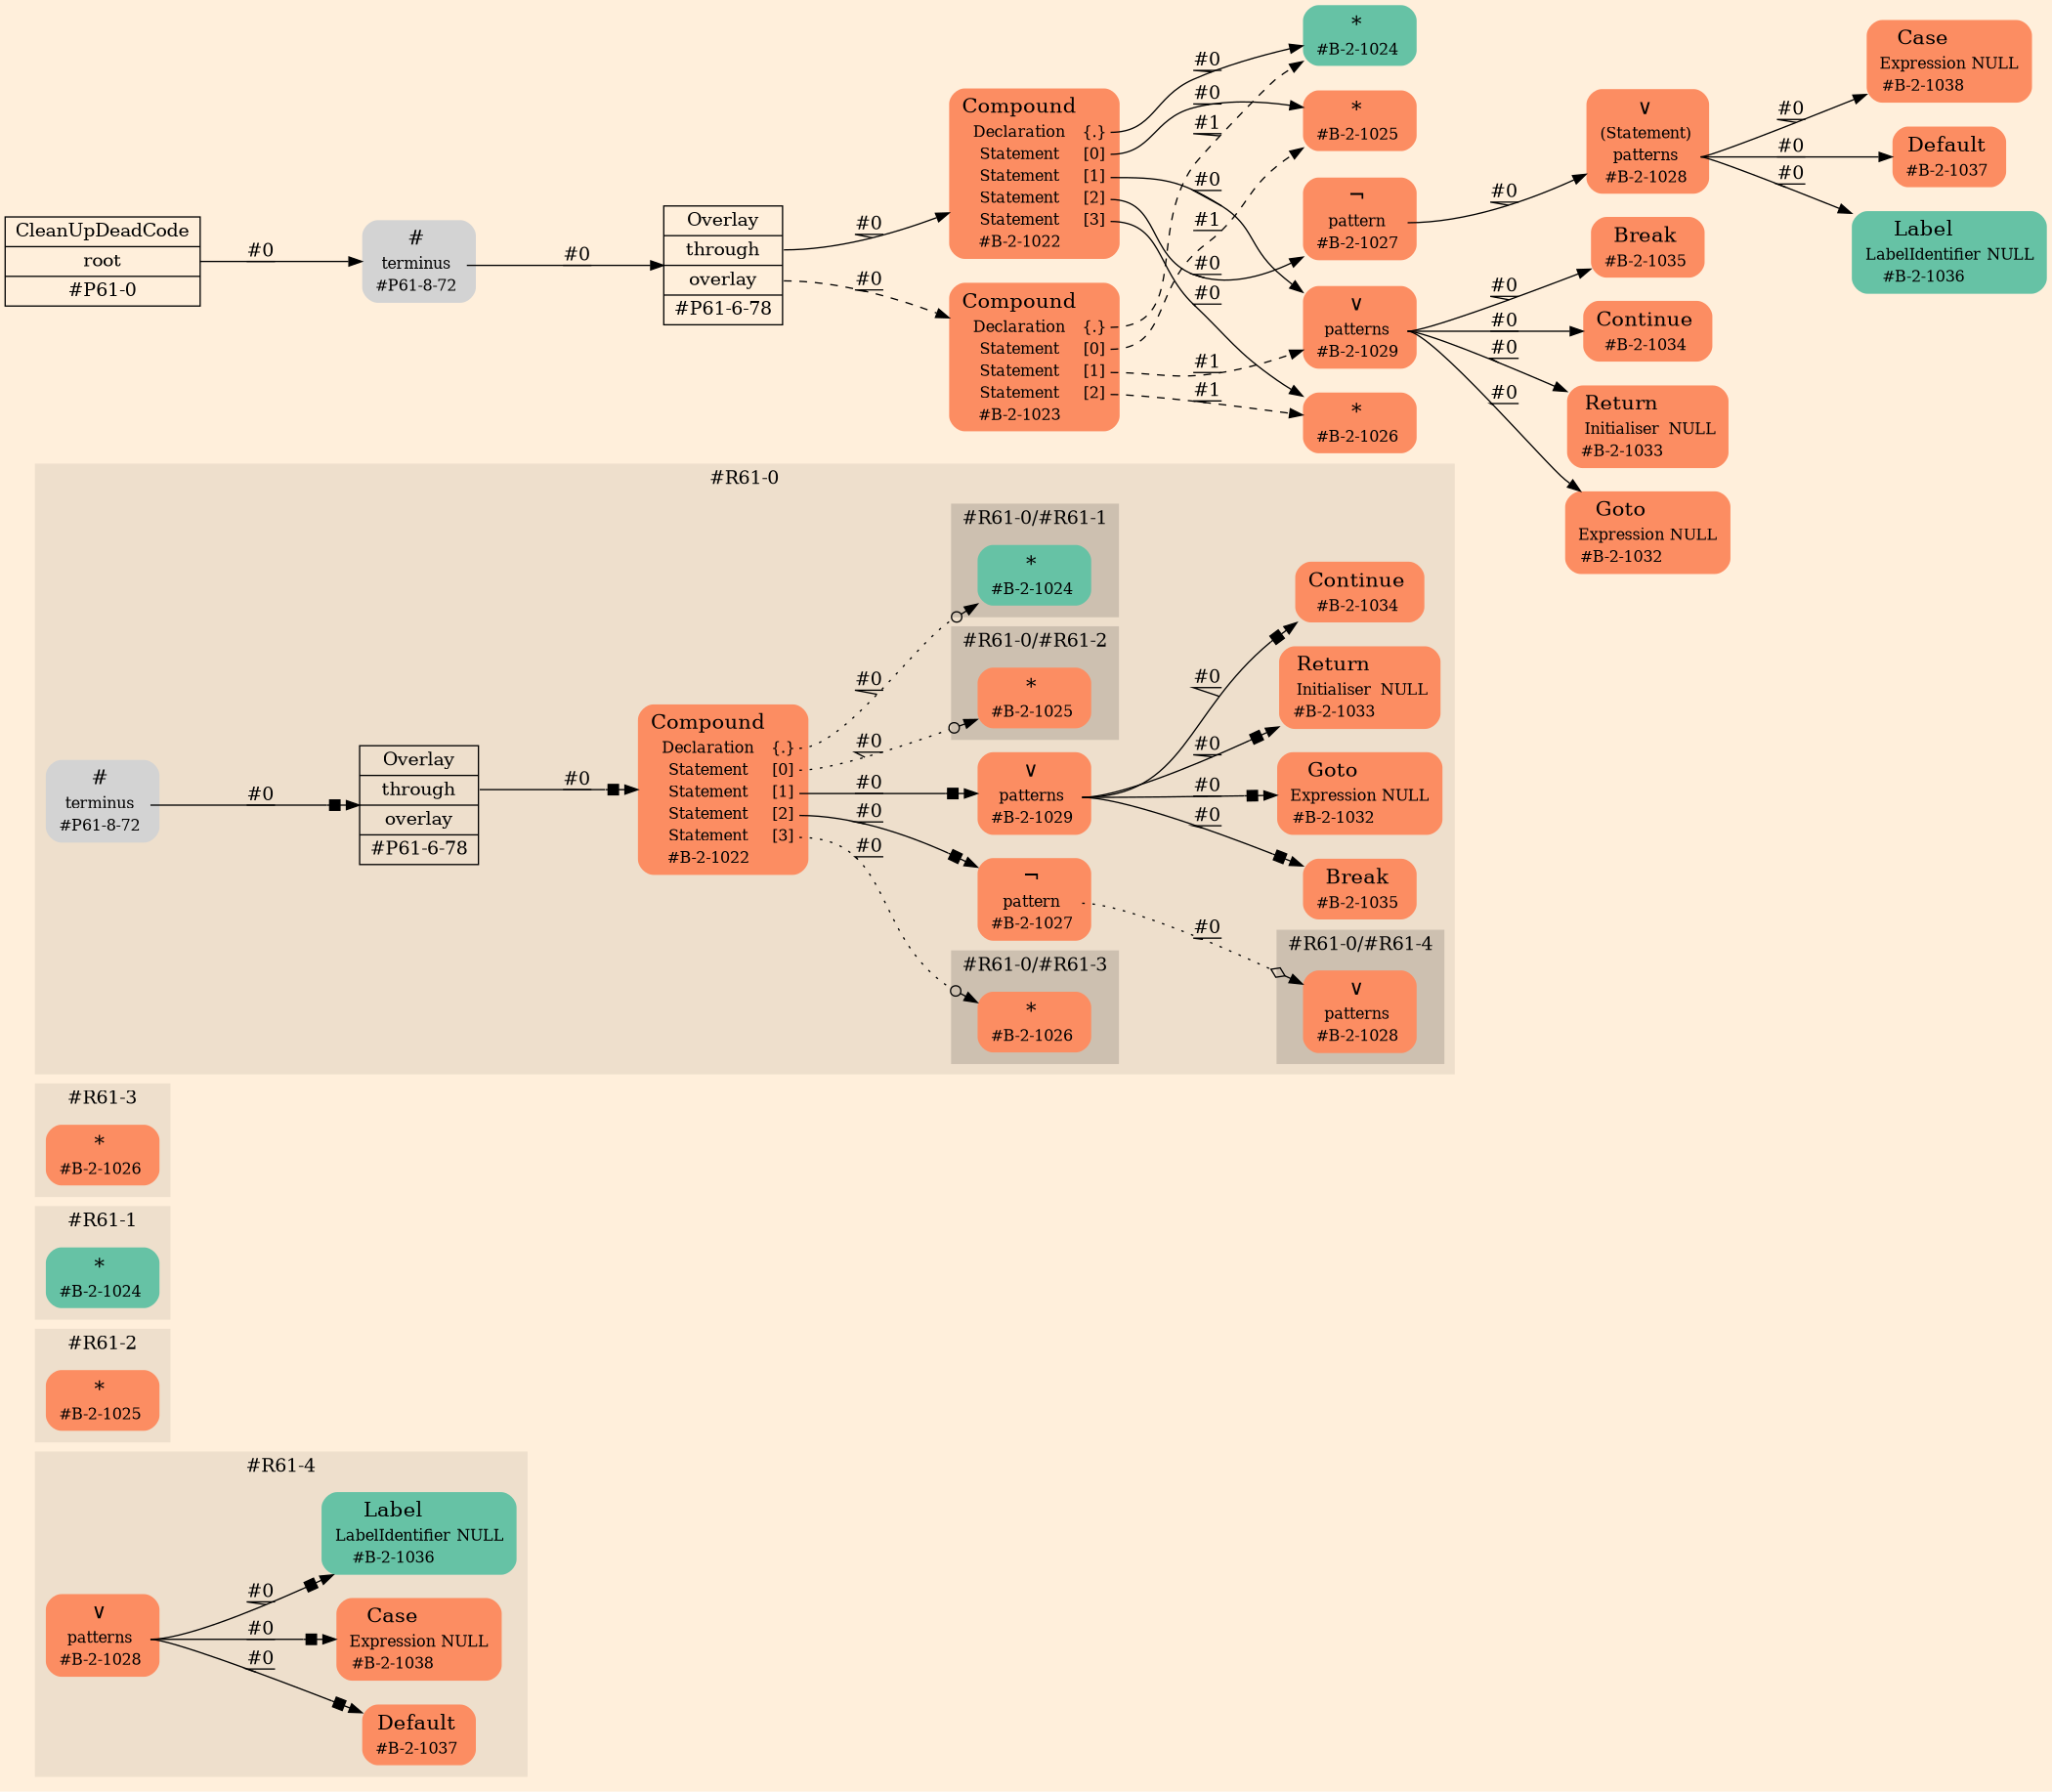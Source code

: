 digraph Inferno {
graph [
    rankdir = "LR"
    ranksep = 1.0
    size = "14,20"
    bgcolor = antiquewhite1
    color = black
    fontcolor = black
];
node [
];

// -------------------- figure #R61-4 --------------------
subgraph "cluster#R61-4" {
    label = "#R61-4"
    style = "filled"
    color = antiquewhite2
    "#R61-4/#B-2-1036" [
        shape = "plaintext"
        fillcolor = "/set28/1"
        label = <<TABLE BORDER="0" CELLBORDER="0" CELLSPACING="0">
         <TR><TD><FONT POINT-SIZE="16.0">Label</FONT></TD><TD></TD></TR>
         <TR><TD>LabelIdentifier</TD><TD PORT="port0">NULL</TD></TR>
         <TR><TD>#B-2-1036</TD><TD PORT="port1"></TD></TR>
        </TABLE>>
        style = "rounded,filled"
        fontsize = "12"
    ];
    
    "#R61-4/#B-2-1037" [
        shape = "plaintext"
        fillcolor = "/set28/2"
        label = <<TABLE BORDER="0" CELLBORDER="0" CELLSPACING="0">
         <TR><TD><FONT POINT-SIZE="16.0">Default</FONT></TD><TD></TD></TR>
         <TR><TD>#B-2-1037</TD><TD PORT="port0"></TD></TR>
        </TABLE>>
        style = "rounded,filled"
        fontsize = "12"
    ];
    
    "#R61-4/#B-2-1028" [
        shape = "plaintext"
        fillcolor = "/set28/2"
        label = <<TABLE BORDER="0" CELLBORDER="0" CELLSPACING="0">
         <TR><TD><FONT POINT-SIZE="16.0">∨</FONT></TD><TD></TD></TR>
         <TR><TD>patterns</TD><TD PORT="port0"></TD></TR>
         <TR><TD>#B-2-1028</TD><TD PORT="port1"></TD></TR>
        </TABLE>>
        style = "rounded,filled"
        fontsize = "12"
    ];
    
    "#R61-4/#B-2-1038" [
        shape = "plaintext"
        fillcolor = "/set28/2"
        label = <<TABLE BORDER="0" CELLBORDER="0" CELLSPACING="0">
         <TR><TD><FONT POINT-SIZE="16.0">Case</FONT></TD><TD></TD></TR>
         <TR><TD>Expression</TD><TD PORT="port0">NULL</TD></TR>
         <TR><TD>#B-2-1038</TD><TD PORT="port1"></TD></TR>
        </TABLE>>
        style = "rounded,filled"
        fontsize = "12"
    ];
    
}


// -------------------- figure #R61-2 --------------------
subgraph "cluster#R61-2" {
    label = "#R61-2"
    style = "filled"
    color = antiquewhite2
    "#R61-2/#B-2-1025" [
        shape = "plaintext"
        fillcolor = "/set28/2"
        label = <<TABLE BORDER="0" CELLBORDER="0" CELLSPACING="0">
         <TR><TD><FONT POINT-SIZE="16.0">*</FONT></TD><TD></TD></TR>
         <TR><TD>#B-2-1025</TD><TD PORT="port0"></TD></TR>
        </TABLE>>
        style = "rounded,filled"
        fontsize = "12"
    ];
    
}


// -------------------- figure #R61-1 --------------------
subgraph "cluster#R61-1" {
    label = "#R61-1"
    style = "filled"
    color = antiquewhite2
    "#R61-1/#B-2-1024" [
        shape = "plaintext"
        fillcolor = "/set28/1"
        label = <<TABLE BORDER="0" CELLBORDER="0" CELLSPACING="0">
         <TR><TD><FONT POINT-SIZE="16.0">*</FONT></TD><TD></TD></TR>
         <TR><TD>#B-2-1024</TD><TD PORT="port0"></TD></TR>
        </TABLE>>
        style = "rounded,filled"
        fontsize = "12"
    ];
    
}


// -------------------- figure #R61-3 --------------------
subgraph "cluster#R61-3" {
    label = "#R61-3"
    style = "filled"
    color = antiquewhite2
    "#R61-3/#B-2-1026" [
        shape = "plaintext"
        fillcolor = "/set28/2"
        label = <<TABLE BORDER="0" CELLBORDER="0" CELLSPACING="0">
         <TR><TD><FONT POINT-SIZE="16.0">*</FONT></TD><TD></TD></TR>
         <TR><TD>#B-2-1026</TD><TD PORT="port0"></TD></TR>
        </TABLE>>
        style = "rounded,filled"
        fontsize = "12"
    ];
    
}


// -------------------- figure #R61-0 --------------------
subgraph "cluster#R61-0" {
    label = "#R61-0"
    style = "filled"
    color = antiquewhite2
    "#R61-0/#B-2-1027" [
        shape = "plaintext"
        fillcolor = "/set28/2"
        label = <<TABLE BORDER="0" CELLBORDER="0" CELLSPACING="0">
         <TR><TD><FONT POINT-SIZE="16.0">¬</FONT></TD><TD></TD></TR>
         <TR><TD>pattern</TD><TD PORT="port0"></TD></TR>
         <TR><TD>#B-2-1027</TD><TD PORT="port1"></TD></TR>
        </TABLE>>
        style = "rounded,filled"
        fontsize = "12"
    ];
    
    "#R61-0/#B-2-1032" [
        shape = "plaintext"
        fillcolor = "/set28/2"
        label = <<TABLE BORDER="0" CELLBORDER="0" CELLSPACING="0">
         <TR><TD><FONT POINT-SIZE="16.0">Goto</FONT></TD><TD></TD></TR>
         <TR><TD>Expression</TD><TD PORT="port0">NULL</TD></TR>
         <TR><TD>#B-2-1032</TD><TD PORT="port1"></TD></TR>
        </TABLE>>
        style = "rounded,filled"
        fontsize = "12"
    ];
    
    "#R61-0/#B-2-1033" [
        shape = "plaintext"
        fillcolor = "/set28/2"
        label = <<TABLE BORDER="0" CELLBORDER="0" CELLSPACING="0">
         <TR><TD><FONT POINT-SIZE="16.0">Return</FONT></TD><TD></TD></TR>
         <TR><TD>Initialiser</TD><TD PORT="port0">NULL</TD></TR>
         <TR><TD>#B-2-1033</TD><TD PORT="port1"></TD></TR>
        </TABLE>>
        style = "rounded,filled"
        fontsize = "12"
    ];
    
    "#R61-0/#B-2-1034" [
        shape = "plaintext"
        fillcolor = "/set28/2"
        label = <<TABLE BORDER="0" CELLBORDER="0" CELLSPACING="0">
         <TR><TD><FONT POINT-SIZE="16.0">Continue</FONT></TD><TD></TD></TR>
         <TR><TD>#B-2-1034</TD><TD PORT="port0"></TD></TR>
        </TABLE>>
        style = "rounded,filled"
        fontsize = "12"
    ];
    
    "#R61-0/#P61-6-78" [
        shape = "record"
        fillcolor = antiquewhite2
        label = "<fixed> Overlay | <port0> through | <port1> overlay | <port2> #P61-6-78"
        style = "filled"
        fontsize = "14"
        color = black
        fontcolor = black
    ];
    
    "#R61-0/#P61-8-72" [
        shape = "plaintext"
        label = <<TABLE BORDER="0" CELLBORDER="0" CELLSPACING="0">
         <TR><TD><FONT POINT-SIZE="16.0">#</FONT></TD><TD></TD></TR>
         <TR><TD>terminus</TD><TD PORT="port0"></TD></TR>
         <TR><TD>#P61-8-72</TD><TD PORT="port1"></TD></TR>
        </TABLE>>
        style = "rounded,filled"
        fontsize = "12"
    ];
    
    "#R61-0/#B-2-1022" [
        shape = "plaintext"
        fillcolor = "/set28/2"
        label = <<TABLE BORDER="0" CELLBORDER="0" CELLSPACING="0">
         <TR><TD><FONT POINT-SIZE="16.0">Compound</FONT></TD><TD></TD></TR>
         <TR><TD>Declaration</TD><TD PORT="port0">{.}</TD></TR>
         <TR><TD>Statement</TD><TD PORT="port1">[0]</TD></TR>
         <TR><TD>Statement</TD><TD PORT="port2">[1]</TD></TR>
         <TR><TD>Statement</TD><TD PORT="port3">[2]</TD></TR>
         <TR><TD>Statement</TD><TD PORT="port4">[3]</TD></TR>
         <TR><TD>#B-2-1022</TD><TD PORT="port5"></TD></TR>
        </TABLE>>
        style = "rounded,filled"
        fontsize = "12"
    ];
    
    "#R61-0/#B-2-1029" [
        shape = "plaintext"
        fillcolor = "/set28/2"
        label = <<TABLE BORDER="0" CELLBORDER="0" CELLSPACING="0">
         <TR><TD><FONT POINT-SIZE="16.0">∨</FONT></TD><TD></TD></TR>
         <TR><TD>patterns</TD><TD PORT="port0"></TD></TR>
         <TR><TD>#B-2-1029</TD><TD PORT="port1"></TD></TR>
        </TABLE>>
        style = "rounded,filled"
        fontsize = "12"
    ];
    
    "#R61-0/#B-2-1035" [
        shape = "plaintext"
        fillcolor = "/set28/2"
        label = <<TABLE BORDER="0" CELLBORDER="0" CELLSPACING="0">
         <TR><TD><FONT POINT-SIZE="16.0">Break</FONT></TD><TD></TD></TR>
         <TR><TD>#B-2-1035</TD><TD PORT="port0"></TD></TR>
        </TABLE>>
        style = "rounded,filled"
        fontsize = "12"
    ];
    
    subgraph "cluster#R61-0/#R61-3" {
        label = "#R61-0/#R61-3"
        style = "filled"
        color = antiquewhite3
        "#R61-0/#0/#B-2-1026" [
            shape = "plaintext"
            fillcolor = "/set28/2"
            label = <<TABLE BORDER="0" CELLBORDER="0" CELLSPACING="0">
             <TR><TD><FONT POINT-SIZE="16.0">*</FONT></TD><TD></TD></TR>
             <TR><TD>#B-2-1026</TD><TD PORT="port0"></TD></TR>
            </TABLE>>
            style = "rounded,filled"
            fontsize = "12"
        ];
        
    }
    
    subgraph "cluster#R61-0/#R61-1" {
        label = "#R61-0/#R61-1"
        style = "filled"
        color = antiquewhite3
        "#R61-0/#0/#B-2-1024" [
            shape = "plaintext"
            fillcolor = "/set28/1"
            label = <<TABLE BORDER="0" CELLBORDER="0" CELLSPACING="0">
             <TR><TD><FONT POINT-SIZE="16.0">*</FONT></TD><TD></TD></TR>
             <TR><TD>#B-2-1024</TD><TD PORT="port0"></TD></TR>
            </TABLE>>
            style = "rounded,filled"
            fontsize = "12"
        ];
        
    }
    
    subgraph "cluster#R61-0/#R61-2" {
        label = "#R61-0/#R61-2"
        style = "filled"
        color = antiquewhite3
        "#R61-0/#0/#B-2-1025" [
            shape = "plaintext"
            fillcolor = "/set28/2"
            label = <<TABLE BORDER="0" CELLBORDER="0" CELLSPACING="0">
             <TR><TD><FONT POINT-SIZE="16.0">*</FONT></TD><TD></TD></TR>
             <TR><TD>#B-2-1025</TD><TD PORT="port0"></TD></TR>
            </TABLE>>
            style = "rounded,filled"
            fontsize = "12"
        ];
        
    }
    
    subgraph "cluster#R61-0/#R61-4" {
        label = "#R61-0/#R61-4"
        style = "filled"
        color = antiquewhite3
        "#R61-0/#0/#B-2-1028" [
            shape = "plaintext"
            fillcolor = "/set28/2"
            label = <<TABLE BORDER="0" CELLBORDER="0" CELLSPACING="0">
             <TR><TD><FONT POINT-SIZE="16.0">∨</FONT></TD><TD></TD></TR>
             <TR><TD>patterns</TD><TD PORT="port0"></TD></TR>
             <TR><TD>#B-2-1028</TD><TD PORT="port1"></TD></TR>
            </TABLE>>
            style = "rounded,filled"
            fontsize = "12"
        ];
        
    }
    
}


// -------------------- transformation figure --------------------
"CR#P61-0" [
    shape = "record"
    fillcolor = antiquewhite1
    label = "<fixed> CleanUpDeadCode | <port0> root | <port1> #P61-0"
    style = "filled"
    fontsize = "14"
    color = black
    fontcolor = black
];

"#P61-8-72" [
    shape = "plaintext"
    label = <<TABLE BORDER="0" CELLBORDER="0" CELLSPACING="0">
     <TR><TD><FONT POINT-SIZE="16.0">#</FONT></TD><TD></TD></TR>
     <TR><TD>terminus</TD><TD PORT="port0"></TD></TR>
     <TR><TD>#P61-8-72</TD><TD PORT="port1"></TD></TR>
    </TABLE>>
    style = "rounded,filled"
    fontsize = "12"
];

"#P61-6-78" [
    shape = "record"
    fillcolor = antiquewhite1
    label = "<fixed> Overlay | <port0> through | <port1> overlay | <port2> #P61-6-78"
    style = "filled"
    fontsize = "14"
    color = black
    fontcolor = black
];

"#B-2-1022" [
    shape = "plaintext"
    fillcolor = "/set28/2"
    label = <<TABLE BORDER="0" CELLBORDER="0" CELLSPACING="0">
     <TR><TD><FONT POINT-SIZE="16.0">Compound</FONT></TD><TD></TD></TR>
     <TR><TD>Declaration</TD><TD PORT="port0">{.}</TD></TR>
     <TR><TD>Statement</TD><TD PORT="port1">[0]</TD></TR>
     <TR><TD>Statement</TD><TD PORT="port2">[1]</TD></TR>
     <TR><TD>Statement</TD><TD PORT="port3">[2]</TD></TR>
     <TR><TD>Statement</TD><TD PORT="port4">[3]</TD></TR>
     <TR><TD>#B-2-1022</TD><TD PORT="port5"></TD></TR>
    </TABLE>>
    style = "rounded,filled"
    fontsize = "12"
];

"#B-2-1024" [
    shape = "plaintext"
    fillcolor = "/set28/1"
    label = <<TABLE BORDER="0" CELLBORDER="0" CELLSPACING="0">
     <TR><TD><FONT POINT-SIZE="16.0">*</FONT></TD><TD></TD></TR>
     <TR><TD>#B-2-1024</TD><TD PORT="port0"></TD></TR>
    </TABLE>>
    style = "rounded,filled"
    fontsize = "12"
];

"#B-2-1025" [
    shape = "plaintext"
    fillcolor = "/set28/2"
    label = <<TABLE BORDER="0" CELLBORDER="0" CELLSPACING="0">
     <TR><TD><FONT POINT-SIZE="16.0">*</FONT></TD><TD></TD></TR>
     <TR><TD>#B-2-1025</TD><TD PORT="port0"></TD></TR>
    </TABLE>>
    style = "rounded,filled"
    fontsize = "12"
];

"#B-2-1029" [
    shape = "plaintext"
    fillcolor = "/set28/2"
    label = <<TABLE BORDER="0" CELLBORDER="0" CELLSPACING="0">
     <TR><TD><FONT POINT-SIZE="16.0">∨</FONT></TD><TD></TD></TR>
     <TR><TD>patterns</TD><TD PORT="port0"></TD></TR>
     <TR><TD>#B-2-1029</TD><TD PORT="port1"></TD></TR>
    </TABLE>>
    style = "rounded,filled"
    fontsize = "12"
];

"#B-2-1035" [
    shape = "plaintext"
    fillcolor = "/set28/2"
    label = <<TABLE BORDER="0" CELLBORDER="0" CELLSPACING="0">
     <TR><TD><FONT POINT-SIZE="16.0">Break</FONT></TD><TD></TD></TR>
     <TR><TD>#B-2-1035</TD><TD PORT="port0"></TD></TR>
    </TABLE>>
    style = "rounded,filled"
    fontsize = "12"
];

"#B-2-1034" [
    shape = "plaintext"
    fillcolor = "/set28/2"
    label = <<TABLE BORDER="0" CELLBORDER="0" CELLSPACING="0">
     <TR><TD><FONT POINT-SIZE="16.0">Continue</FONT></TD><TD></TD></TR>
     <TR><TD>#B-2-1034</TD><TD PORT="port0"></TD></TR>
    </TABLE>>
    style = "rounded,filled"
    fontsize = "12"
];

"#B-2-1033" [
    shape = "plaintext"
    fillcolor = "/set28/2"
    label = <<TABLE BORDER="0" CELLBORDER="0" CELLSPACING="0">
     <TR><TD><FONT POINT-SIZE="16.0">Return</FONT></TD><TD></TD></TR>
     <TR><TD>Initialiser</TD><TD PORT="port0">NULL</TD></TR>
     <TR><TD>#B-2-1033</TD><TD PORT="port1"></TD></TR>
    </TABLE>>
    style = "rounded,filled"
    fontsize = "12"
];

"#B-2-1032" [
    shape = "plaintext"
    fillcolor = "/set28/2"
    label = <<TABLE BORDER="0" CELLBORDER="0" CELLSPACING="0">
     <TR><TD><FONT POINT-SIZE="16.0">Goto</FONT></TD><TD></TD></TR>
     <TR><TD>Expression</TD><TD PORT="port0">NULL</TD></TR>
     <TR><TD>#B-2-1032</TD><TD PORT="port1"></TD></TR>
    </TABLE>>
    style = "rounded,filled"
    fontsize = "12"
];

"#B-2-1027" [
    shape = "plaintext"
    fillcolor = "/set28/2"
    label = <<TABLE BORDER="0" CELLBORDER="0" CELLSPACING="0">
     <TR><TD><FONT POINT-SIZE="16.0">¬</FONT></TD><TD></TD></TR>
     <TR><TD>pattern</TD><TD PORT="port0"></TD></TR>
     <TR><TD>#B-2-1027</TD><TD PORT="port1"></TD></TR>
    </TABLE>>
    style = "rounded,filled"
    fontsize = "12"
];

"#B-2-1028" [
    shape = "plaintext"
    fillcolor = "/set28/2"
    label = <<TABLE BORDER="0" CELLBORDER="0" CELLSPACING="0">
     <TR><TD><FONT POINT-SIZE="16.0">∨</FONT></TD><TD></TD></TR>
     <TR><TD>(Statement)</TD><TD PORT="port0"></TD></TR>
     <TR><TD>patterns</TD><TD PORT="port1"></TD></TR>
     <TR><TD>#B-2-1028</TD><TD PORT="port2"></TD></TR>
    </TABLE>>
    style = "rounded,filled"
    fontsize = "12"
];

"#B-2-1038" [
    shape = "plaintext"
    fillcolor = "/set28/2"
    label = <<TABLE BORDER="0" CELLBORDER="0" CELLSPACING="0">
     <TR><TD><FONT POINT-SIZE="16.0">Case</FONT></TD><TD></TD></TR>
     <TR><TD>Expression</TD><TD PORT="port0">NULL</TD></TR>
     <TR><TD>#B-2-1038</TD><TD PORT="port1"></TD></TR>
    </TABLE>>
    style = "rounded,filled"
    fontsize = "12"
];

"#B-2-1037" [
    shape = "plaintext"
    fillcolor = "/set28/2"
    label = <<TABLE BORDER="0" CELLBORDER="0" CELLSPACING="0">
     <TR><TD><FONT POINT-SIZE="16.0">Default</FONT></TD><TD></TD></TR>
     <TR><TD>#B-2-1037</TD><TD PORT="port0"></TD></TR>
    </TABLE>>
    style = "rounded,filled"
    fontsize = "12"
];

"#B-2-1036" [
    shape = "plaintext"
    fillcolor = "/set28/1"
    label = <<TABLE BORDER="0" CELLBORDER="0" CELLSPACING="0">
     <TR><TD><FONT POINT-SIZE="16.0">Label</FONT></TD><TD></TD></TR>
     <TR><TD>LabelIdentifier</TD><TD PORT="port0">NULL</TD></TR>
     <TR><TD>#B-2-1036</TD><TD PORT="port1"></TD></TR>
    </TABLE>>
    style = "rounded,filled"
    fontsize = "12"
];

"#B-2-1026" [
    shape = "plaintext"
    fillcolor = "/set28/2"
    label = <<TABLE BORDER="0" CELLBORDER="0" CELLSPACING="0">
     <TR><TD><FONT POINT-SIZE="16.0">*</FONT></TD><TD></TD></TR>
     <TR><TD>#B-2-1026</TD><TD PORT="port0"></TD></TR>
    </TABLE>>
    style = "rounded,filled"
    fontsize = "12"
];

"#B-2-1023" [
    shape = "plaintext"
    fillcolor = "/set28/2"
    label = <<TABLE BORDER="0" CELLBORDER="0" CELLSPACING="0">
     <TR><TD><FONT POINT-SIZE="16.0">Compound</FONT></TD><TD></TD></TR>
     <TR><TD>Declaration</TD><TD PORT="port0">{.}</TD></TR>
     <TR><TD>Statement</TD><TD PORT="port1">[0]</TD></TR>
     <TR><TD>Statement</TD><TD PORT="port2">[1]</TD></TR>
     <TR><TD>Statement</TD><TD PORT="port3">[2]</TD></TR>
     <TR><TD>#B-2-1023</TD><TD PORT="port4"></TD></TR>
    </TABLE>>
    style = "rounded,filled"
    fontsize = "12"
];


// -------------------- links --------------------
// links for block CR#P61-0
"CR#P61-0":port0 -> "#P61-8-72" [
    style="solid"
    label = "#0"
    decorate = true
    color = black
    fontcolor = black
];

// links for block #P61-8-72
"#P61-8-72":port0 -> "#P61-6-78" [
    style="solid"
    label = "#0"
    decorate = true
    color = black
    fontcolor = black
];

// links for block #P61-6-78
"#P61-6-78":port0 -> "#B-2-1022" [
    style="solid"
    label = "#0"
    decorate = true
    color = black
    fontcolor = black
];

"#P61-6-78":port1 -> "#B-2-1023" [
    style="dashed"
    label = "#0"
    decorate = true
    color = black
    fontcolor = black
];

// links for block #B-2-1022
"#B-2-1022":port0 -> "#B-2-1024" [
    style="solid"
    label = "#0"
    decorate = true
    color = black
    fontcolor = black
];

"#B-2-1022":port1 -> "#B-2-1025" [
    style="solid"
    label = "#0"
    decorate = true
    color = black
    fontcolor = black
];

"#B-2-1022":port2 -> "#B-2-1029" [
    style="solid"
    label = "#0"
    decorate = true
    color = black
    fontcolor = black
];

"#B-2-1022":port3 -> "#B-2-1027" [
    style="solid"
    label = "#0"
    decorate = true
    color = black
    fontcolor = black
];

"#B-2-1022":port4 -> "#B-2-1026" [
    style="solid"
    label = "#0"
    decorate = true
    color = black
    fontcolor = black
];

// links for block #B-2-1024
// links for block #B-2-1025
// links for block #B-2-1029
"#B-2-1029":port0 -> "#B-2-1035" [
    style="solid"
    label = "#0"
    decorate = true
    color = black
    fontcolor = black
];

"#B-2-1029":port0 -> "#B-2-1034" [
    style="solid"
    label = "#0"
    decorate = true
    color = black
    fontcolor = black
];

"#B-2-1029":port0 -> "#B-2-1033" [
    style="solid"
    label = "#0"
    decorate = true
    color = black
    fontcolor = black
];

"#B-2-1029":port0 -> "#B-2-1032" [
    style="solid"
    label = "#0"
    decorate = true
    color = black
    fontcolor = black
];

// links for block #B-2-1035
// links for block #B-2-1034
// links for block #B-2-1033
// links for block #B-2-1032
// links for block #B-2-1027
"#B-2-1027":port0 -> "#B-2-1028" [
    style="solid"
    label = "#0"
    decorate = true
    color = black
    fontcolor = black
];

// links for block #B-2-1028
"#B-2-1028":port1 -> "#B-2-1038" [
    style="solid"
    label = "#0"
    decorate = true
    color = black
    fontcolor = black
];

"#B-2-1028":port1 -> "#B-2-1037" [
    style="solid"
    label = "#0"
    decorate = true
    color = black
    fontcolor = black
];

"#B-2-1028":port1 -> "#B-2-1036" [
    style="solid"
    label = "#0"
    decorate = true
    color = black
    fontcolor = black
];

// links for block #B-2-1038
// links for block #B-2-1037
// links for block #B-2-1036
// links for block #B-2-1026
// links for block #B-2-1023
"#B-2-1023":port0 -> "#B-2-1024" [
    style="dashed"
    label = "#1"
    decorate = true
    color = black
    fontcolor = black
];

"#B-2-1023":port1 -> "#B-2-1025" [
    style="dashed"
    label = "#1"
    decorate = true
    color = black
    fontcolor = black
];

"#B-2-1023":port2 -> "#B-2-1029" [
    style="dashed"
    label = "#1"
    decorate = true
    color = black
    fontcolor = black
];

"#B-2-1023":port3 -> "#B-2-1026" [
    style="dashed"
    label = "#1"
    decorate = true
    color = black
    fontcolor = black
];

// links for block #R61-0/#B-2-1027
"#R61-0/#B-2-1027":port0 -> "#R61-0/#0/#B-2-1028" [
    style="dotted"
    arrowhead="normalnoneodiamond"
    label = "#0"
    decorate = true
    color = black
    fontcolor = black
];

// links for block #R61-0/#B-2-1032
// links for block #R61-0/#B-2-1033
// links for block #R61-0/#B-2-1034
// links for block #R61-0/#P61-6-78
"#R61-0/#P61-6-78":port0 -> "#R61-0/#B-2-1022" [
    style="solid"
    arrowhead="normalnonebox"
    label = "#0"
    decorate = true
    color = black
    fontcolor = black
];

// links for block #R61-0/#P61-8-72
"#R61-0/#P61-8-72":port0 -> "#R61-0/#P61-6-78" [
    style="solid"
    arrowhead="normalnonebox"
    label = "#0"
    decorate = true
    color = black
    fontcolor = black
];

// links for block #R61-0/#B-2-1022
"#R61-0/#B-2-1022":port0 -> "#R61-0/#0/#B-2-1024" [
    style="dotted"
    arrowhead="normalnoneodot"
    label = "#0"
    decorate = true
    color = black
    fontcolor = black
];

"#R61-0/#B-2-1022":port1 -> "#R61-0/#0/#B-2-1025" [
    style="dotted"
    arrowhead="normalnoneodot"
    label = "#0"
    decorate = true
    color = black
    fontcolor = black
];

"#R61-0/#B-2-1022":port2 -> "#R61-0/#B-2-1029" [
    style="solid"
    arrowhead="normalnonebox"
    label = "#0"
    decorate = true
    color = black
    fontcolor = black
];

"#R61-0/#B-2-1022":port3 -> "#R61-0/#B-2-1027" [
    style="solid"
    arrowhead="normalnonebox"
    label = "#0"
    decorate = true
    color = black
    fontcolor = black
];

"#R61-0/#B-2-1022":port4 -> "#R61-0/#0/#B-2-1026" [
    style="dotted"
    arrowhead="normalnoneodot"
    label = "#0"
    decorate = true
    color = black
    fontcolor = black
];

// links for block #R61-0/#B-2-1029
"#R61-0/#B-2-1029":port0 -> "#R61-0/#B-2-1035" [
    style="solid"
    arrowhead="normalnonebox"
    label = "#0"
    decorate = true
    color = black
    fontcolor = black
];

"#R61-0/#B-2-1029":port0 -> "#R61-0/#B-2-1034" [
    style="solid"
    arrowhead="normalnonebox"
    label = "#0"
    decorate = true
    color = black
    fontcolor = black
];

"#R61-0/#B-2-1029":port0 -> "#R61-0/#B-2-1033" [
    style="solid"
    arrowhead="normalnonebox"
    label = "#0"
    decorate = true
    color = black
    fontcolor = black
];

"#R61-0/#B-2-1029":port0 -> "#R61-0/#B-2-1032" [
    style="solid"
    arrowhead="normalnonebox"
    label = "#0"
    decorate = true
    color = black
    fontcolor = black
];

// links for block #R61-0/#B-2-1035
// links for block #R61-0/#0/#B-2-1026
// links for block #R61-0/#0/#B-2-1024
// links for block #R61-0/#0/#B-2-1025
// links for block #R61-0/#0/#B-2-1028
// links for block #R61-3/#B-2-1026
// links for block #R61-1/#B-2-1024
// links for block #R61-2/#B-2-1025
// links for block #R61-4/#B-2-1036
// links for block #R61-4/#B-2-1037
// links for block #R61-4/#B-2-1028
"#R61-4/#B-2-1028":port0 -> "#R61-4/#B-2-1038" [
    style="solid"
    arrowhead="normalnonebox"
    label = "#0"
    decorate = true
    color = black
    fontcolor = black
];

"#R61-4/#B-2-1028":port0 -> "#R61-4/#B-2-1037" [
    style="solid"
    arrowhead="normalnonebox"
    label = "#0"
    decorate = true
    color = black
    fontcolor = black
];

"#R61-4/#B-2-1028":port0 -> "#R61-4/#B-2-1036" [
    style="solid"
    arrowhead="normalnonebox"
    label = "#0"
    decorate = true
    color = black
    fontcolor = black
];

// links for block #R61-4/#B-2-1038
}
